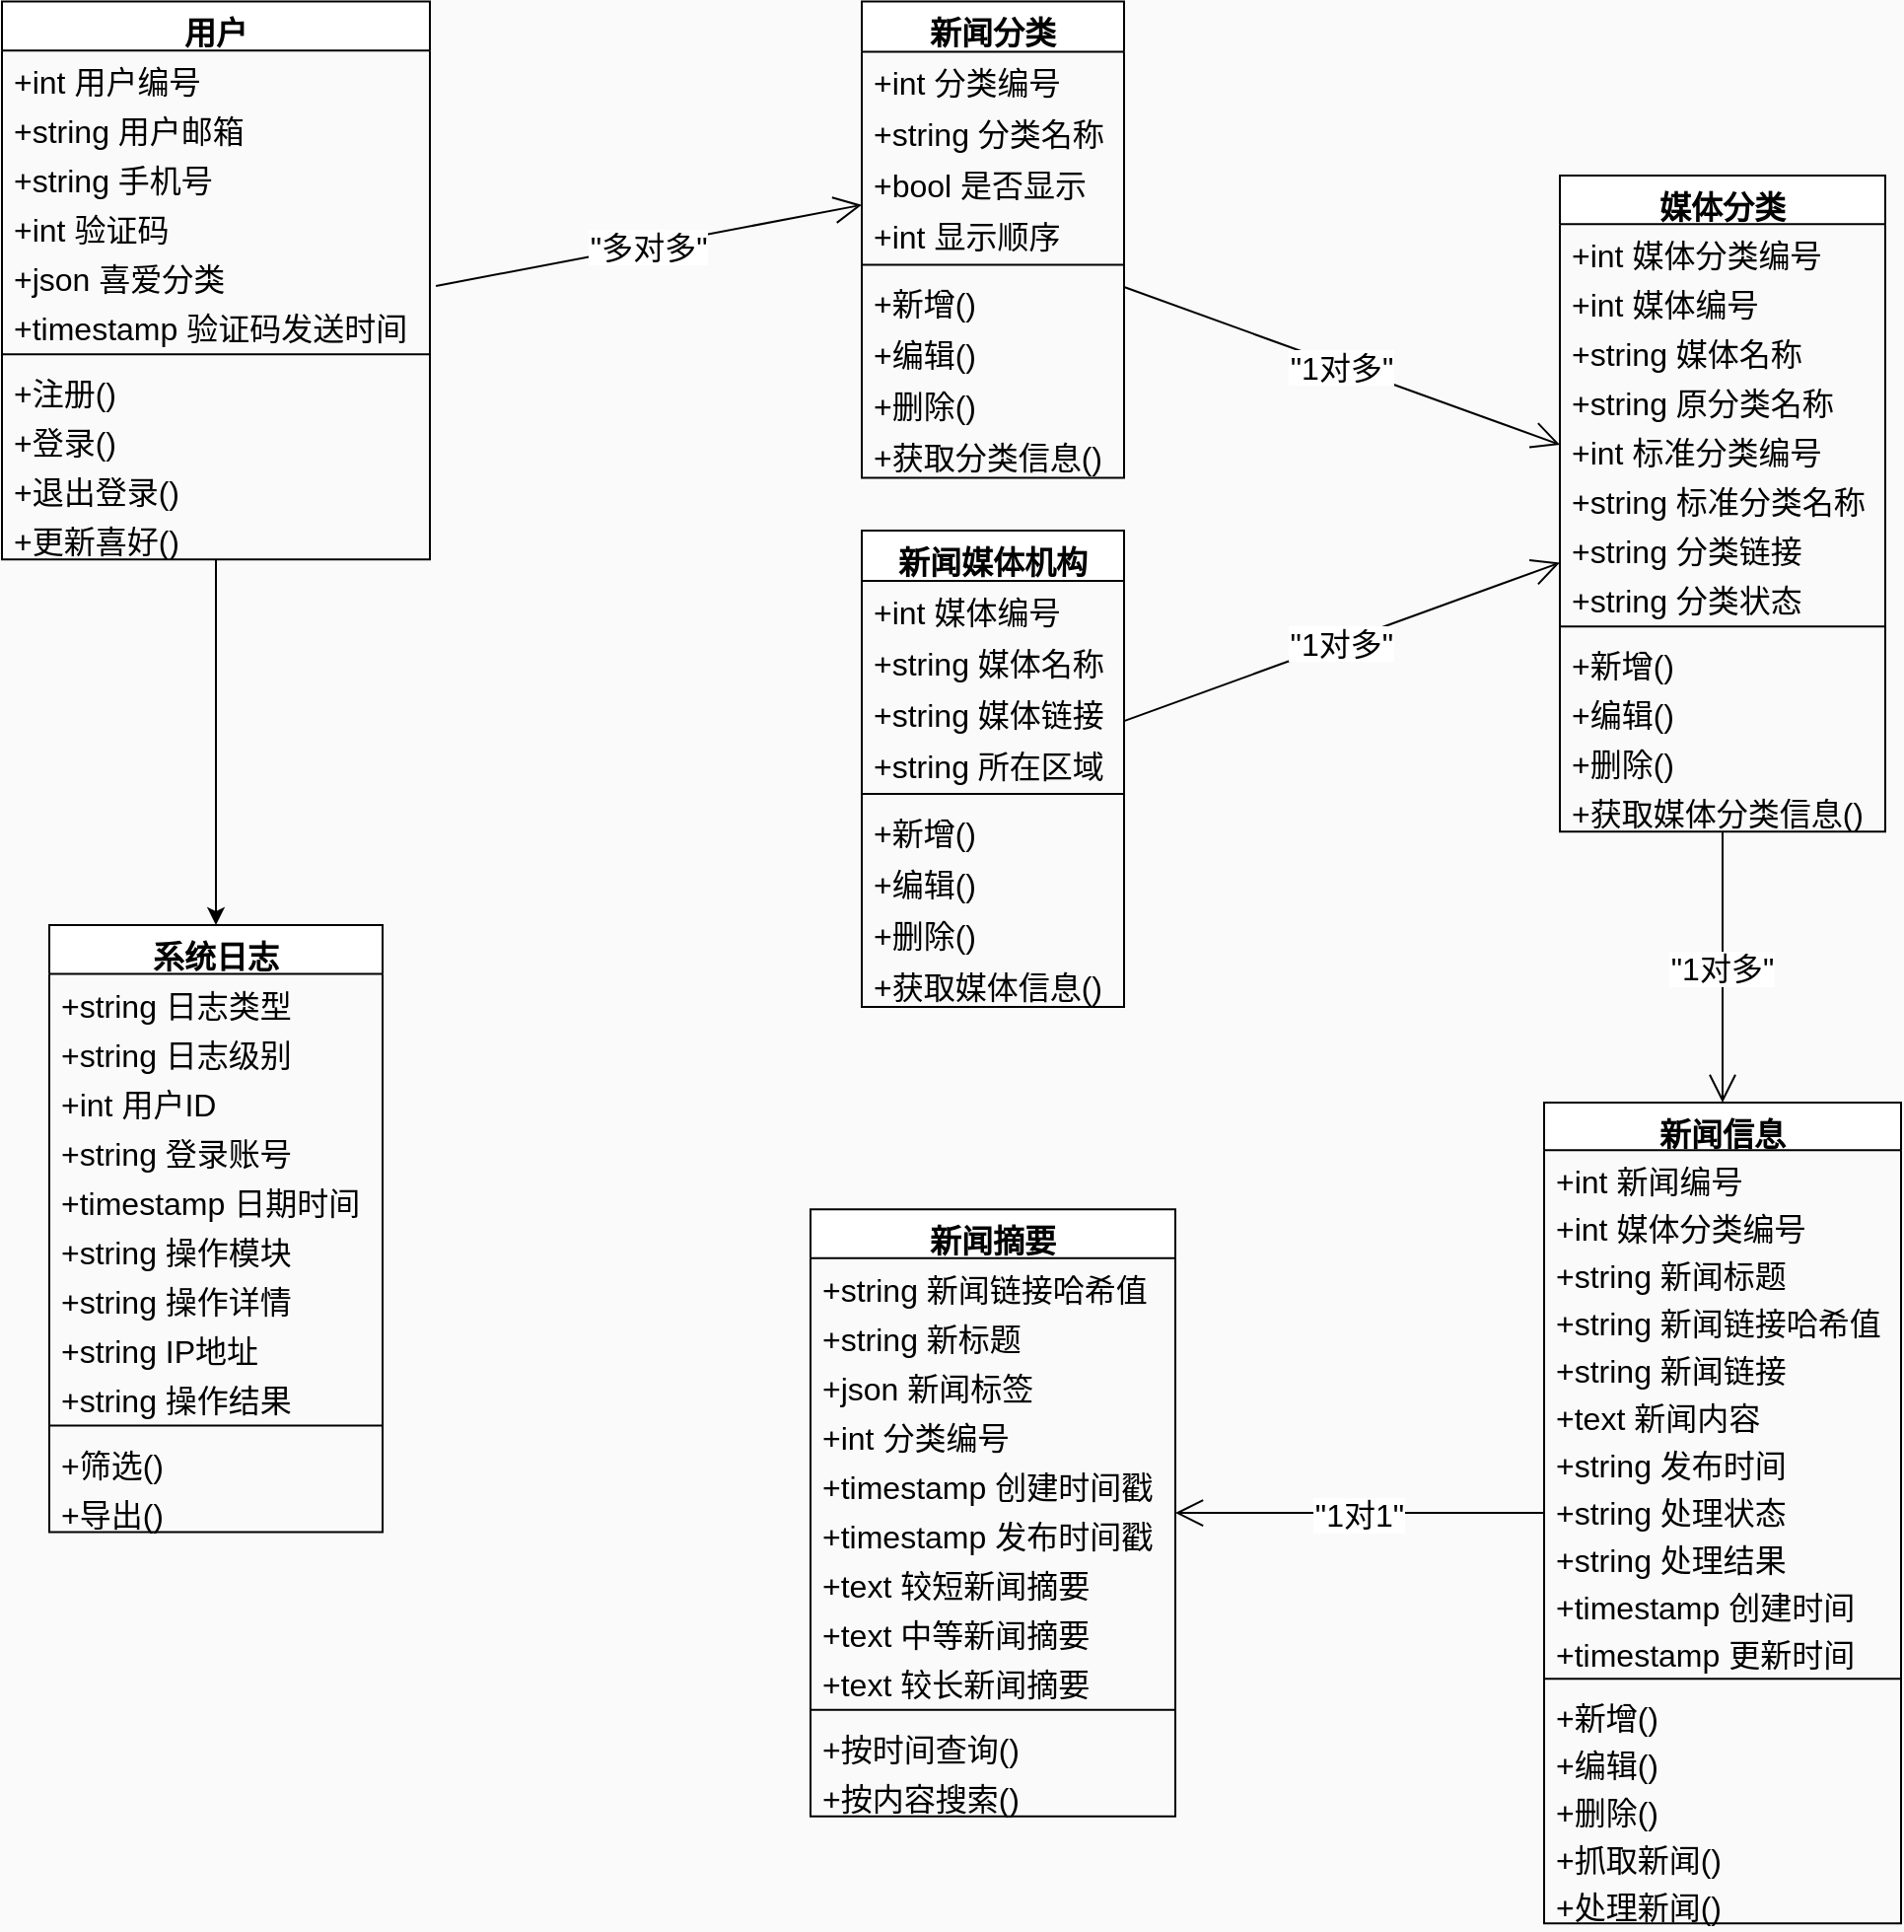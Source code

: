 <mxfile version="24.8.1">
  <diagram name="Page-1" id="9f46799a-70d6-7492-0946-bef42562c5a5">
    <mxGraphModel dx="1051" dy="784" grid="1" gridSize="10" guides="1" tooltips="1" connect="1" arrows="1" fold="1" page="1" pageScale="1" pageWidth="1100" pageHeight="850" background="#fafafa" math="0" shadow="0">
      <root>
        <mxCell id="0" />
        <mxCell id="1" parent="0" />
        <mxCell id="-KuvVb1X6CifRVsnlQdJ-97" value="新闻媒体机构" style="swimlane;fontStyle=1;align=center;verticalAlign=top;childLayout=stackLayout;horizontal=1;startSize=25.5;horizontalStack=0;resizeParent=1;resizeParentMax=0;resizeLast=0;collapsible=0;marginBottom=0;fontSize=16;" parent="1" vertex="1">
          <mxGeometry x="516" y="320" width="133" height="241.5" as="geometry" />
        </mxCell>
        <mxCell id="-KuvVb1X6CifRVsnlQdJ-98" value="+int 媒体编号" style="text;strokeColor=none;fillColor=none;align=left;verticalAlign=top;spacingLeft=4;spacingRight=4;overflow=hidden;rotatable=0;points=[[0,0.5],[1,0.5]];portConstraint=eastwest;fontSize=16;" parent="-KuvVb1X6CifRVsnlQdJ-97" vertex="1">
          <mxGeometry y="25.5" width="133" height="26" as="geometry" />
        </mxCell>
        <mxCell id="-KuvVb1X6CifRVsnlQdJ-99" value="+string 媒体名称" style="text;strokeColor=none;fillColor=none;align=left;verticalAlign=top;spacingLeft=4;spacingRight=4;overflow=hidden;rotatable=0;points=[[0,0.5],[1,0.5]];portConstraint=eastwest;fontSize=16;" parent="-KuvVb1X6CifRVsnlQdJ-97" vertex="1">
          <mxGeometry y="51.5" width="133" height="26" as="geometry" />
        </mxCell>
        <mxCell id="-KuvVb1X6CifRVsnlQdJ-100" value="+string 媒体链接" style="text;strokeColor=none;fillColor=none;align=left;verticalAlign=top;spacingLeft=4;spacingRight=4;overflow=hidden;rotatable=0;points=[[0,0.5],[1,0.5]];portConstraint=eastwest;fontSize=16;" parent="-KuvVb1X6CifRVsnlQdJ-97" vertex="1">
          <mxGeometry y="77.5" width="133" height="26" as="geometry" />
        </mxCell>
        <mxCell id="-KuvVb1X6CifRVsnlQdJ-101" value="+string 所在区域" style="text;strokeColor=none;fillColor=none;align=left;verticalAlign=top;spacingLeft=4;spacingRight=4;overflow=hidden;rotatable=0;points=[[0,0.5],[1,0.5]];portConstraint=eastwest;fontSize=16;" parent="-KuvVb1X6CifRVsnlQdJ-97" vertex="1">
          <mxGeometry y="103.5" width="133" height="26" as="geometry" />
        </mxCell>
        <mxCell id="-KuvVb1X6CifRVsnlQdJ-102" style="line;strokeWidth=1;fillColor=none;align=left;verticalAlign=middle;spacingTop=-1;spacingLeft=3;spacingRight=3;rotatable=0;labelPosition=right;points=[];portConstraint=eastwest;strokeColor=inherit;fontSize=16;" parent="-KuvVb1X6CifRVsnlQdJ-97" vertex="1">
          <mxGeometry y="129.5" width="133" height="8" as="geometry" />
        </mxCell>
        <mxCell id="-KuvVb1X6CifRVsnlQdJ-103" value="+新增()" style="text;strokeColor=none;fillColor=none;align=left;verticalAlign=top;spacingLeft=4;spacingRight=4;overflow=hidden;rotatable=0;points=[[0,0.5],[1,0.5]];portConstraint=eastwest;fontSize=16;" parent="-KuvVb1X6CifRVsnlQdJ-97" vertex="1">
          <mxGeometry y="137.5" width="133" height="26" as="geometry" />
        </mxCell>
        <mxCell id="-KuvVb1X6CifRVsnlQdJ-104" value="+编辑()" style="text;strokeColor=none;fillColor=none;align=left;verticalAlign=top;spacingLeft=4;spacingRight=4;overflow=hidden;rotatable=0;points=[[0,0.5],[1,0.5]];portConstraint=eastwest;fontSize=16;" parent="-KuvVb1X6CifRVsnlQdJ-97" vertex="1">
          <mxGeometry y="163.5" width="133" height="26" as="geometry" />
        </mxCell>
        <mxCell id="-KuvVb1X6CifRVsnlQdJ-105" value="+删除()" style="text;strokeColor=none;fillColor=none;align=left;verticalAlign=top;spacingLeft=4;spacingRight=4;overflow=hidden;rotatable=0;points=[[0,0.5],[1,0.5]];portConstraint=eastwest;fontSize=16;" parent="-KuvVb1X6CifRVsnlQdJ-97" vertex="1">
          <mxGeometry y="189.5" width="133" height="26" as="geometry" />
        </mxCell>
        <mxCell id="-KuvVb1X6CifRVsnlQdJ-106" value="+获取媒体信息()" style="text;strokeColor=none;fillColor=none;align=left;verticalAlign=top;spacingLeft=4;spacingRight=4;overflow=hidden;rotatable=0;points=[[0,0.5],[1,0.5]];portConstraint=eastwest;fontSize=16;" parent="-KuvVb1X6CifRVsnlQdJ-97" vertex="1">
          <mxGeometry y="215.5" width="133" height="26" as="geometry" />
        </mxCell>
        <mxCell id="-KuvVb1X6CifRVsnlQdJ-107" value="新闻分类" style="swimlane;fontStyle=1;align=center;verticalAlign=top;childLayout=stackLayout;horizontal=1;startSize=25.5;horizontalStack=0;resizeParent=1;resizeParentMax=0;resizeLast=0;collapsible=0;marginBottom=0;fontSize=16;" parent="1" vertex="1">
          <mxGeometry x="516" y="51.73" width="133" height="241.5" as="geometry" />
        </mxCell>
        <mxCell id="-KuvVb1X6CifRVsnlQdJ-108" value="+int 分类编号" style="text;strokeColor=none;fillColor=none;align=left;verticalAlign=top;spacingLeft=4;spacingRight=4;overflow=hidden;rotatable=0;points=[[0,0.5],[1,0.5]];portConstraint=eastwest;fontSize=16;" parent="-KuvVb1X6CifRVsnlQdJ-107" vertex="1">
          <mxGeometry y="25.5" width="133" height="26" as="geometry" />
        </mxCell>
        <mxCell id="-KuvVb1X6CifRVsnlQdJ-109" value="+string 分类名称" style="text;strokeColor=none;fillColor=none;align=left;verticalAlign=top;spacingLeft=4;spacingRight=4;overflow=hidden;rotatable=0;points=[[0,0.5],[1,0.5]];portConstraint=eastwest;fontSize=16;" parent="-KuvVb1X6CifRVsnlQdJ-107" vertex="1">
          <mxGeometry y="51.5" width="133" height="26" as="geometry" />
        </mxCell>
        <mxCell id="-KuvVb1X6CifRVsnlQdJ-110" value="+bool 是否显示" style="text;strokeColor=none;fillColor=none;align=left;verticalAlign=top;spacingLeft=4;spacingRight=4;overflow=hidden;rotatable=0;points=[[0,0.5],[1,0.5]];portConstraint=eastwest;fontSize=16;" parent="-KuvVb1X6CifRVsnlQdJ-107" vertex="1">
          <mxGeometry y="77.5" width="133" height="26" as="geometry" />
        </mxCell>
        <mxCell id="-KuvVb1X6CifRVsnlQdJ-111" value="+int 显示顺序" style="text;strokeColor=none;fillColor=none;align=left;verticalAlign=top;spacingLeft=4;spacingRight=4;overflow=hidden;rotatable=0;points=[[0,0.5],[1,0.5]];portConstraint=eastwest;fontSize=16;" parent="-KuvVb1X6CifRVsnlQdJ-107" vertex="1">
          <mxGeometry y="103.5" width="133" height="26" as="geometry" />
        </mxCell>
        <mxCell id="-KuvVb1X6CifRVsnlQdJ-112" style="line;strokeWidth=1;fillColor=none;align=left;verticalAlign=middle;spacingTop=-1;spacingLeft=3;spacingRight=3;rotatable=0;labelPosition=right;points=[];portConstraint=eastwest;strokeColor=inherit;fontSize=16;" parent="-KuvVb1X6CifRVsnlQdJ-107" vertex="1">
          <mxGeometry y="129.5" width="133" height="8" as="geometry" />
        </mxCell>
        <mxCell id="-KuvVb1X6CifRVsnlQdJ-113" value="+新增()" style="text;strokeColor=none;fillColor=none;align=left;verticalAlign=top;spacingLeft=4;spacingRight=4;overflow=hidden;rotatable=0;points=[[0,0.5],[1,0.5]];portConstraint=eastwest;fontSize=16;" parent="-KuvVb1X6CifRVsnlQdJ-107" vertex="1">
          <mxGeometry y="137.5" width="133" height="26" as="geometry" />
        </mxCell>
        <mxCell id="-KuvVb1X6CifRVsnlQdJ-114" value="+编辑()" style="text;strokeColor=none;fillColor=none;align=left;verticalAlign=top;spacingLeft=4;spacingRight=4;overflow=hidden;rotatable=0;points=[[0,0.5],[1,0.5]];portConstraint=eastwest;fontSize=16;" parent="-KuvVb1X6CifRVsnlQdJ-107" vertex="1">
          <mxGeometry y="163.5" width="133" height="26" as="geometry" />
        </mxCell>
        <mxCell id="-KuvVb1X6CifRVsnlQdJ-115" value="+删除()" style="text;strokeColor=none;fillColor=none;align=left;verticalAlign=top;spacingLeft=4;spacingRight=4;overflow=hidden;rotatable=0;points=[[0,0.5],[1,0.5]];portConstraint=eastwest;fontSize=16;" parent="-KuvVb1X6CifRVsnlQdJ-107" vertex="1">
          <mxGeometry y="189.5" width="133" height="26" as="geometry" />
        </mxCell>
        <mxCell id="-KuvVb1X6CifRVsnlQdJ-116" value="+获取分类信息()" style="text;strokeColor=none;fillColor=none;align=left;verticalAlign=top;spacingLeft=4;spacingRight=4;overflow=hidden;rotatable=0;points=[[0,0.5],[1,0.5]];portConstraint=eastwest;fontSize=16;" parent="-KuvVb1X6CifRVsnlQdJ-107" vertex="1">
          <mxGeometry y="215.5" width="133" height="26" as="geometry" />
        </mxCell>
        <mxCell id="-KuvVb1X6CifRVsnlQdJ-117" value="媒体分类" style="swimlane;fontStyle=1;align=center;verticalAlign=top;childLayout=stackLayout;horizontal=1;startSize=24.577;horizontalStack=0;resizeParent=1;resizeParentMax=0;resizeLast=0;collapsible=0;marginBottom=0;fontSize=16;" parent="1" vertex="1">
          <mxGeometry x="870" y="140" width="165" height="332.577" as="geometry" />
        </mxCell>
        <mxCell id="-KuvVb1X6CifRVsnlQdJ-118" value="+int 媒体分类编号" style="text;strokeColor=none;fillColor=none;align=left;verticalAlign=top;spacingLeft=4;spacingRight=4;overflow=hidden;rotatable=0;points=[[0,0.5],[1,0.5]];portConstraint=eastwest;fontSize=16;" parent="-KuvVb1X6CifRVsnlQdJ-117" vertex="1">
          <mxGeometry y="24.577" width="165" height="25" as="geometry" />
        </mxCell>
        <mxCell id="-KuvVb1X6CifRVsnlQdJ-119" value="+int 媒体编号" style="text;strokeColor=none;fillColor=none;align=left;verticalAlign=top;spacingLeft=4;spacingRight=4;overflow=hidden;rotatable=0;points=[[0,0.5],[1,0.5]];portConstraint=eastwest;fontSize=16;" parent="-KuvVb1X6CifRVsnlQdJ-117" vertex="1">
          <mxGeometry y="49.577" width="165" height="25" as="geometry" />
        </mxCell>
        <mxCell id="-KuvVb1X6CifRVsnlQdJ-120" value="+string 媒体名称" style="text;strokeColor=none;fillColor=none;align=left;verticalAlign=top;spacingLeft=4;spacingRight=4;overflow=hidden;rotatable=0;points=[[0,0.5],[1,0.5]];portConstraint=eastwest;fontSize=16;" parent="-KuvVb1X6CifRVsnlQdJ-117" vertex="1">
          <mxGeometry y="74.577" width="165" height="25" as="geometry" />
        </mxCell>
        <mxCell id="-KuvVb1X6CifRVsnlQdJ-121" value="+string 原分类名称" style="text;strokeColor=none;fillColor=none;align=left;verticalAlign=top;spacingLeft=4;spacingRight=4;overflow=hidden;rotatable=0;points=[[0,0.5],[1,0.5]];portConstraint=eastwest;fontSize=16;" parent="-KuvVb1X6CifRVsnlQdJ-117" vertex="1">
          <mxGeometry y="99.577" width="165" height="25" as="geometry" />
        </mxCell>
        <mxCell id="-KuvVb1X6CifRVsnlQdJ-122" value="+int 标准分类编号" style="text;strokeColor=none;fillColor=none;align=left;verticalAlign=top;spacingLeft=4;spacingRight=4;overflow=hidden;rotatable=0;points=[[0,0.5],[1,0.5]];portConstraint=eastwest;fontSize=16;" parent="-KuvVb1X6CifRVsnlQdJ-117" vertex="1">
          <mxGeometry y="124.577" width="165" height="25" as="geometry" />
        </mxCell>
        <mxCell id="-KuvVb1X6CifRVsnlQdJ-123" value="+string 标准分类名称" style="text;strokeColor=none;fillColor=none;align=left;verticalAlign=top;spacingLeft=4;spacingRight=4;overflow=hidden;rotatable=0;points=[[0,0.5],[1,0.5]];portConstraint=eastwest;fontSize=16;" parent="-KuvVb1X6CifRVsnlQdJ-117" vertex="1">
          <mxGeometry y="149.577" width="165" height="25" as="geometry" />
        </mxCell>
        <mxCell id="-KuvVb1X6CifRVsnlQdJ-124" value="+string 分类链接" style="text;strokeColor=none;fillColor=none;align=left;verticalAlign=top;spacingLeft=4;spacingRight=4;overflow=hidden;rotatable=0;points=[[0,0.5],[1,0.5]];portConstraint=eastwest;fontSize=16;" parent="-KuvVb1X6CifRVsnlQdJ-117" vertex="1">
          <mxGeometry y="174.577" width="165" height="25" as="geometry" />
        </mxCell>
        <mxCell id="-KuvVb1X6CifRVsnlQdJ-125" value="+string 分类状态" style="text;strokeColor=none;fillColor=none;align=left;verticalAlign=top;spacingLeft=4;spacingRight=4;overflow=hidden;rotatable=0;points=[[0,0.5],[1,0.5]];portConstraint=eastwest;fontSize=16;" parent="-KuvVb1X6CifRVsnlQdJ-117" vertex="1">
          <mxGeometry y="199.577" width="165" height="25" as="geometry" />
        </mxCell>
        <mxCell id="-KuvVb1X6CifRVsnlQdJ-126" style="line;strokeWidth=1;fillColor=none;align=left;verticalAlign=middle;spacingTop=-1;spacingLeft=3;spacingRight=3;rotatable=0;labelPosition=right;points=[];portConstraint=eastwest;strokeColor=inherit;fontSize=16;" parent="-KuvVb1X6CifRVsnlQdJ-117" vertex="1">
          <mxGeometry y="224.577" width="165" height="8" as="geometry" />
        </mxCell>
        <mxCell id="-KuvVb1X6CifRVsnlQdJ-127" value="+新增()" style="text;strokeColor=none;fillColor=none;align=left;verticalAlign=top;spacingLeft=4;spacingRight=4;overflow=hidden;rotatable=0;points=[[0,0.5],[1,0.5]];portConstraint=eastwest;fontSize=16;" parent="-KuvVb1X6CifRVsnlQdJ-117" vertex="1">
          <mxGeometry y="232.577" width="165" height="25" as="geometry" />
        </mxCell>
        <mxCell id="-KuvVb1X6CifRVsnlQdJ-128" value="+编辑()" style="text;strokeColor=none;fillColor=none;align=left;verticalAlign=top;spacingLeft=4;spacingRight=4;overflow=hidden;rotatable=0;points=[[0,0.5],[1,0.5]];portConstraint=eastwest;fontSize=16;" parent="-KuvVb1X6CifRVsnlQdJ-117" vertex="1">
          <mxGeometry y="257.577" width="165" height="25" as="geometry" />
        </mxCell>
        <mxCell id="-KuvVb1X6CifRVsnlQdJ-129" value="+删除()" style="text;strokeColor=none;fillColor=none;align=left;verticalAlign=top;spacingLeft=4;spacingRight=4;overflow=hidden;rotatable=0;points=[[0,0.5],[1,0.5]];portConstraint=eastwest;fontSize=16;" parent="-KuvVb1X6CifRVsnlQdJ-117" vertex="1">
          <mxGeometry y="282.577" width="165" height="25" as="geometry" />
        </mxCell>
        <mxCell id="-KuvVb1X6CifRVsnlQdJ-130" value="+获取媒体分类信息()" style="text;strokeColor=none;fillColor=none;align=left;verticalAlign=top;spacingLeft=4;spacingRight=4;overflow=hidden;rotatable=0;points=[[0,0.5],[1,0.5]];portConstraint=eastwest;fontSize=16;" parent="-KuvVb1X6CifRVsnlQdJ-117" vertex="1">
          <mxGeometry y="307.577" width="165" height="25" as="geometry" />
        </mxCell>
        <mxCell id="-KuvVb1X6CifRVsnlQdJ-131" value="新闻信息" style="swimlane;fontStyle=1;align=center;verticalAlign=top;childLayout=stackLayout;horizontal=1;startSize=24.088;horizontalStack=0;resizeParent=1;resizeParentMax=0;resizeLast=0;collapsible=0;marginBottom=0;fontSize=16;" parent="1" vertex="1">
          <mxGeometry x="862" y="610" width="181" height="416.088" as="geometry" />
        </mxCell>
        <mxCell id="-KuvVb1X6CifRVsnlQdJ-132" value="+int 新闻编号" style="text;strokeColor=none;fillColor=none;align=left;verticalAlign=top;spacingLeft=4;spacingRight=4;overflow=hidden;rotatable=0;points=[[0,0.5],[1,0.5]];portConstraint=eastwest;fontSize=16;" parent="-KuvVb1X6CifRVsnlQdJ-131" vertex="1">
          <mxGeometry y="24.088" width="181" height="24" as="geometry" />
        </mxCell>
        <mxCell id="-KuvVb1X6CifRVsnlQdJ-133" value="+int 媒体分类编号" style="text;strokeColor=none;fillColor=none;align=left;verticalAlign=top;spacingLeft=4;spacingRight=4;overflow=hidden;rotatable=0;points=[[0,0.5],[1,0.5]];portConstraint=eastwest;fontSize=16;" parent="-KuvVb1X6CifRVsnlQdJ-131" vertex="1">
          <mxGeometry y="48.088" width="181" height="24" as="geometry" />
        </mxCell>
        <mxCell id="-KuvVb1X6CifRVsnlQdJ-134" value="+string 新闻标题" style="text;strokeColor=none;fillColor=none;align=left;verticalAlign=top;spacingLeft=4;spacingRight=4;overflow=hidden;rotatable=0;points=[[0,0.5],[1,0.5]];portConstraint=eastwest;fontSize=16;" parent="-KuvVb1X6CifRVsnlQdJ-131" vertex="1">
          <mxGeometry y="72.088" width="181" height="24" as="geometry" />
        </mxCell>
        <mxCell id="-KuvVb1X6CifRVsnlQdJ-135" value="+string 新闻链接哈希值" style="text;strokeColor=none;fillColor=none;align=left;verticalAlign=top;spacingLeft=4;spacingRight=4;overflow=hidden;rotatable=0;points=[[0,0.5],[1,0.5]];portConstraint=eastwest;fontSize=16;" parent="-KuvVb1X6CifRVsnlQdJ-131" vertex="1">
          <mxGeometry y="96.088" width="181" height="24" as="geometry" />
        </mxCell>
        <mxCell id="-KuvVb1X6CifRVsnlQdJ-136" value="+string 新闻链接" style="text;strokeColor=none;fillColor=none;align=left;verticalAlign=top;spacingLeft=4;spacingRight=4;overflow=hidden;rotatable=0;points=[[0,0.5],[1,0.5]];portConstraint=eastwest;fontSize=16;" parent="-KuvVb1X6CifRVsnlQdJ-131" vertex="1">
          <mxGeometry y="120.088" width="181" height="24" as="geometry" />
        </mxCell>
        <mxCell id="-KuvVb1X6CifRVsnlQdJ-137" value="+text 新闻内容" style="text;strokeColor=none;fillColor=none;align=left;verticalAlign=top;spacingLeft=4;spacingRight=4;overflow=hidden;rotatable=0;points=[[0,0.5],[1,0.5]];portConstraint=eastwest;fontSize=16;" parent="-KuvVb1X6CifRVsnlQdJ-131" vertex="1">
          <mxGeometry y="144.088" width="181" height="24" as="geometry" />
        </mxCell>
        <mxCell id="-KuvVb1X6CifRVsnlQdJ-138" value="+string 发布时间" style="text;strokeColor=none;fillColor=none;align=left;verticalAlign=top;spacingLeft=4;spacingRight=4;overflow=hidden;rotatable=0;points=[[0,0.5],[1,0.5]];portConstraint=eastwest;fontSize=16;" parent="-KuvVb1X6CifRVsnlQdJ-131" vertex="1">
          <mxGeometry y="168.088" width="181" height="24" as="geometry" />
        </mxCell>
        <mxCell id="-KuvVb1X6CifRVsnlQdJ-139" value="+string 处理状态" style="text;strokeColor=none;fillColor=none;align=left;verticalAlign=top;spacingLeft=4;spacingRight=4;overflow=hidden;rotatable=0;points=[[0,0.5],[1,0.5]];portConstraint=eastwest;fontSize=16;" parent="-KuvVb1X6CifRVsnlQdJ-131" vertex="1">
          <mxGeometry y="192.088" width="181" height="24" as="geometry" />
        </mxCell>
        <mxCell id="-KuvVb1X6CifRVsnlQdJ-140" value="+string 处理结果" style="text;strokeColor=none;fillColor=none;align=left;verticalAlign=top;spacingLeft=4;spacingRight=4;overflow=hidden;rotatable=0;points=[[0,0.5],[1,0.5]];portConstraint=eastwest;fontSize=16;" parent="-KuvVb1X6CifRVsnlQdJ-131" vertex="1">
          <mxGeometry y="216.088" width="181" height="24" as="geometry" />
        </mxCell>
        <mxCell id="-KuvVb1X6CifRVsnlQdJ-141" value="+timestamp 创建时间" style="text;strokeColor=none;fillColor=none;align=left;verticalAlign=top;spacingLeft=4;spacingRight=4;overflow=hidden;rotatable=0;points=[[0,0.5],[1,0.5]];portConstraint=eastwest;fontSize=16;" parent="-KuvVb1X6CifRVsnlQdJ-131" vertex="1">
          <mxGeometry y="240.088" width="181" height="24" as="geometry" />
        </mxCell>
        <mxCell id="-KuvVb1X6CifRVsnlQdJ-142" value="+timestamp 更新时间" style="text;strokeColor=none;fillColor=none;align=left;verticalAlign=top;spacingLeft=4;spacingRight=4;overflow=hidden;rotatable=0;points=[[0,0.5],[1,0.5]];portConstraint=eastwest;fontSize=16;" parent="-KuvVb1X6CifRVsnlQdJ-131" vertex="1">
          <mxGeometry y="264.088" width="181" height="24" as="geometry" />
        </mxCell>
        <mxCell id="-KuvVb1X6CifRVsnlQdJ-143" style="line;strokeWidth=1;fillColor=none;align=left;verticalAlign=middle;spacingTop=-1;spacingLeft=3;spacingRight=3;rotatable=0;labelPosition=right;points=[];portConstraint=eastwest;strokeColor=inherit;fontSize=16;" parent="-KuvVb1X6CifRVsnlQdJ-131" vertex="1">
          <mxGeometry y="288.088" width="181" height="8" as="geometry" />
        </mxCell>
        <mxCell id="-KuvVb1X6CifRVsnlQdJ-144" value="+新增()" style="text;strokeColor=none;fillColor=none;align=left;verticalAlign=top;spacingLeft=4;spacingRight=4;overflow=hidden;rotatable=0;points=[[0,0.5],[1,0.5]];portConstraint=eastwest;fontSize=16;" parent="-KuvVb1X6CifRVsnlQdJ-131" vertex="1">
          <mxGeometry y="296.088" width="181" height="24" as="geometry" />
        </mxCell>
        <mxCell id="-KuvVb1X6CifRVsnlQdJ-145" value="+编辑()" style="text;strokeColor=none;fillColor=none;align=left;verticalAlign=top;spacingLeft=4;spacingRight=4;overflow=hidden;rotatable=0;points=[[0,0.5],[1,0.5]];portConstraint=eastwest;fontSize=16;" parent="-KuvVb1X6CifRVsnlQdJ-131" vertex="1">
          <mxGeometry y="320.088" width="181" height="24" as="geometry" />
        </mxCell>
        <mxCell id="-KuvVb1X6CifRVsnlQdJ-146" value="+删除()" style="text;strokeColor=none;fillColor=none;align=left;verticalAlign=top;spacingLeft=4;spacingRight=4;overflow=hidden;rotatable=0;points=[[0,0.5],[1,0.5]];portConstraint=eastwest;fontSize=16;" parent="-KuvVb1X6CifRVsnlQdJ-131" vertex="1">
          <mxGeometry y="344.088" width="181" height="24" as="geometry" />
        </mxCell>
        <mxCell id="-KuvVb1X6CifRVsnlQdJ-147" value="+抓取新闻()" style="text;strokeColor=none;fillColor=none;align=left;verticalAlign=top;spacingLeft=4;spacingRight=4;overflow=hidden;rotatable=0;points=[[0,0.5],[1,0.5]];portConstraint=eastwest;fontSize=16;" parent="-KuvVb1X6CifRVsnlQdJ-131" vertex="1">
          <mxGeometry y="368.088" width="181" height="24" as="geometry" />
        </mxCell>
        <mxCell id="-KuvVb1X6CifRVsnlQdJ-148" value="+处理新闻()" style="text;strokeColor=none;fillColor=none;align=left;verticalAlign=top;spacingLeft=4;spacingRight=4;overflow=hidden;rotatable=0;points=[[0,0.5],[1,0.5]];portConstraint=eastwest;fontSize=16;" parent="-KuvVb1X6CifRVsnlQdJ-131" vertex="1">
          <mxGeometry y="392.088" width="181" height="24" as="geometry" />
        </mxCell>
        <mxCell id="-KuvVb1X6CifRVsnlQdJ-193" style="edgeStyle=orthogonalEdgeStyle;rounded=0;orthogonalLoop=1;jettySize=auto;html=1;fontSize=16;" parent="1" source="-KuvVb1X6CifRVsnlQdJ-149" target="-KuvVb1X6CifRVsnlQdJ-174" edge="1">
          <mxGeometry relative="1" as="geometry" />
        </mxCell>
        <mxCell id="-KuvVb1X6CifRVsnlQdJ-149" value="用户" style="swimlane;fontStyle=1;align=center;verticalAlign=top;childLayout=stackLayout;horizontal=1;startSize=24.955;horizontalStack=0;resizeParent=1;resizeParentMax=0;resizeLast=0;collapsible=0;marginBottom=0;fontSize=16;" parent="1" vertex="1">
          <mxGeometry x="80" y="51.73" width="217" height="282.955" as="geometry" />
        </mxCell>
        <mxCell id="-KuvVb1X6CifRVsnlQdJ-150" value="+int 用户编号" style="text;strokeColor=none;fillColor=none;align=left;verticalAlign=top;spacingLeft=4;spacingRight=4;overflow=hidden;rotatable=0;points=[[0,0.5],[1,0.5]];portConstraint=eastwest;fontSize=16;" parent="-KuvVb1X6CifRVsnlQdJ-149" vertex="1">
          <mxGeometry y="24.955" width="217" height="25" as="geometry" />
        </mxCell>
        <mxCell id="-KuvVb1X6CifRVsnlQdJ-151" value="+string 用户邮箱" style="text;strokeColor=none;fillColor=none;align=left;verticalAlign=top;spacingLeft=4;spacingRight=4;overflow=hidden;rotatable=0;points=[[0,0.5],[1,0.5]];portConstraint=eastwest;fontSize=16;" parent="-KuvVb1X6CifRVsnlQdJ-149" vertex="1">
          <mxGeometry y="49.955" width="217" height="25" as="geometry" />
        </mxCell>
        <mxCell id="-KuvVb1X6CifRVsnlQdJ-152" value="+string 手机号" style="text;strokeColor=none;fillColor=none;align=left;verticalAlign=top;spacingLeft=4;spacingRight=4;overflow=hidden;rotatable=0;points=[[0,0.5],[1,0.5]];portConstraint=eastwest;fontSize=16;" parent="-KuvVb1X6CifRVsnlQdJ-149" vertex="1">
          <mxGeometry y="74.955" width="217" height="25" as="geometry" />
        </mxCell>
        <mxCell id="-KuvVb1X6CifRVsnlQdJ-153" value="+int 验证码" style="text;strokeColor=none;fillColor=none;align=left;verticalAlign=top;spacingLeft=4;spacingRight=4;overflow=hidden;rotatable=0;points=[[0,0.5],[1,0.5]];portConstraint=eastwest;fontSize=16;" parent="-KuvVb1X6CifRVsnlQdJ-149" vertex="1">
          <mxGeometry y="99.955" width="217" height="25" as="geometry" />
        </mxCell>
        <mxCell id="-KuvVb1X6CifRVsnlQdJ-154" value="+json 喜爱分类" style="text;strokeColor=none;fillColor=none;align=left;verticalAlign=top;spacingLeft=4;spacingRight=4;overflow=hidden;rotatable=0;points=[[0,0.5],[1,0.5]];portConstraint=eastwest;fontSize=16;" parent="-KuvVb1X6CifRVsnlQdJ-149" vertex="1">
          <mxGeometry y="124.955" width="217" height="25" as="geometry" />
        </mxCell>
        <mxCell id="-KuvVb1X6CifRVsnlQdJ-155" value="+timestamp 验证码发送时间" style="text;strokeColor=none;fillColor=none;align=left;verticalAlign=top;spacingLeft=4;spacingRight=4;overflow=hidden;rotatable=0;points=[[0,0.5],[1,0.5]];portConstraint=eastwest;fontSize=16;" parent="-KuvVb1X6CifRVsnlQdJ-149" vertex="1">
          <mxGeometry y="149.955" width="217" height="25" as="geometry" />
        </mxCell>
        <mxCell id="-KuvVb1X6CifRVsnlQdJ-156" style="line;strokeWidth=1;fillColor=none;align=left;verticalAlign=middle;spacingTop=-1;spacingLeft=3;spacingRight=3;rotatable=0;labelPosition=right;points=[];portConstraint=eastwest;strokeColor=inherit;fontSize=16;" parent="-KuvVb1X6CifRVsnlQdJ-149" vertex="1">
          <mxGeometry y="174.955" width="217" height="8" as="geometry" />
        </mxCell>
        <mxCell id="-KuvVb1X6CifRVsnlQdJ-157" value="+注册()" style="text;strokeColor=none;fillColor=none;align=left;verticalAlign=top;spacingLeft=4;spacingRight=4;overflow=hidden;rotatable=0;points=[[0,0.5],[1,0.5]];portConstraint=eastwest;fontSize=16;" parent="-KuvVb1X6CifRVsnlQdJ-149" vertex="1">
          <mxGeometry y="182.955" width="217" height="25" as="geometry" />
        </mxCell>
        <mxCell id="-KuvVb1X6CifRVsnlQdJ-158" value="+登录()" style="text;strokeColor=none;fillColor=none;align=left;verticalAlign=top;spacingLeft=4;spacingRight=4;overflow=hidden;rotatable=0;points=[[0,0.5],[1,0.5]];portConstraint=eastwest;fontSize=16;" parent="-KuvVb1X6CifRVsnlQdJ-149" vertex="1">
          <mxGeometry y="207.955" width="217" height="25" as="geometry" />
        </mxCell>
        <mxCell id="-KuvVb1X6CifRVsnlQdJ-159" value="+退出登录()" style="text;strokeColor=none;fillColor=none;align=left;verticalAlign=top;spacingLeft=4;spacingRight=4;overflow=hidden;rotatable=0;points=[[0,0.5],[1,0.5]];portConstraint=eastwest;fontSize=16;" parent="-KuvVb1X6CifRVsnlQdJ-149" vertex="1">
          <mxGeometry y="232.955" width="217" height="25" as="geometry" />
        </mxCell>
        <mxCell id="-KuvVb1X6CifRVsnlQdJ-160" value="+更新喜好()" style="text;strokeColor=none;fillColor=none;align=left;verticalAlign=top;spacingLeft=4;spacingRight=4;overflow=hidden;rotatable=0;points=[[0,0.5],[1,0.5]];portConstraint=eastwest;fontSize=16;" parent="-KuvVb1X6CifRVsnlQdJ-149" vertex="1">
          <mxGeometry y="257.955" width="217" height="25" as="geometry" />
        </mxCell>
        <mxCell id="-KuvVb1X6CifRVsnlQdJ-161" value="新闻摘要" style="swimlane;fontStyle=1;align=center;verticalAlign=top;childLayout=stackLayout;horizontal=1;startSize=24.75;horizontalStack=0;resizeParent=1;resizeParentMax=0;resizeLast=0;collapsible=0;marginBottom=0;fontSize=16;" parent="1" vertex="1">
          <mxGeometry x="490" y="664.17" width="185" height="307.75" as="geometry" />
        </mxCell>
        <mxCell id="-KuvVb1X6CifRVsnlQdJ-162" value="+string 新闻链接哈希值" style="text;strokeColor=none;fillColor=none;align=left;verticalAlign=top;spacingLeft=4;spacingRight=4;overflow=hidden;rotatable=0;points=[[0,0.5],[1,0.5]];portConstraint=eastwest;fontSize=16;" parent="-KuvVb1X6CifRVsnlQdJ-161" vertex="1">
          <mxGeometry y="24.75" width="185" height="25" as="geometry" />
        </mxCell>
        <mxCell id="-KuvVb1X6CifRVsnlQdJ-163" value="+string 新标题" style="text;strokeColor=none;fillColor=none;align=left;verticalAlign=top;spacingLeft=4;spacingRight=4;overflow=hidden;rotatable=0;points=[[0,0.5],[1,0.5]];portConstraint=eastwest;fontSize=16;" parent="-KuvVb1X6CifRVsnlQdJ-161" vertex="1">
          <mxGeometry y="49.75" width="185" height="25" as="geometry" />
        </mxCell>
        <mxCell id="-KuvVb1X6CifRVsnlQdJ-164" value="+json 新闻标签" style="text;strokeColor=none;fillColor=none;align=left;verticalAlign=top;spacingLeft=4;spacingRight=4;overflow=hidden;rotatable=0;points=[[0,0.5],[1,0.5]];portConstraint=eastwest;fontSize=16;" parent="-KuvVb1X6CifRVsnlQdJ-161" vertex="1">
          <mxGeometry y="74.75" width="185" height="25" as="geometry" />
        </mxCell>
        <mxCell id="-KuvVb1X6CifRVsnlQdJ-165" value="+int 分类编号" style="text;strokeColor=none;fillColor=none;align=left;verticalAlign=top;spacingLeft=4;spacingRight=4;overflow=hidden;rotatable=0;points=[[0,0.5],[1,0.5]];portConstraint=eastwest;fontSize=16;" parent="-KuvVb1X6CifRVsnlQdJ-161" vertex="1">
          <mxGeometry y="99.75" width="185" height="25" as="geometry" />
        </mxCell>
        <mxCell id="-KuvVb1X6CifRVsnlQdJ-166" value="+timestamp 创建时间戳" style="text;strokeColor=none;fillColor=none;align=left;verticalAlign=top;spacingLeft=4;spacingRight=4;overflow=hidden;rotatable=0;points=[[0,0.5],[1,0.5]];portConstraint=eastwest;fontSize=16;" parent="-KuvVb1X6CifRVsnlQdJ-161" vertex="1">
          <mxGeometry y="124.75" width="185" height="25" as="geometry" />
        </mxCell>
        <mxCell id="-KuvVb1X6CifRVsnlQdJ-167" value="+timestamp 发布时间戳" style="text;strokeColor=none;fillColor=none;align=left;verticalAlign=top;spacingLeft=4;spacingRight=4;overflow=hidden;rotatable=0;points=[[0,0.5],[1,0.5]];portConstraint=eastwest;fontSize=16;" parent="-KuvVb1X6CifRVsnlQdJ-161" vertex="1">
          <mxGeometry y="149.75" width="185" height="25" as="geometry" />
        </mxCell>
        <mxCell id="-KuvVb1X6CifRVsnlQdJ-168" value="+text 较短新闻摘要" style="text;strokeColor=none;fillColor=none;align=left;verticalAlign=top;spacingLeft=4;spacingRight=4;overflow=hidden;rotatable=0;points=[[0,0.5],[1,0.5]];portConstraint=eastwest;fontSize=16;" parent="-KuvVb1X6CifRVsnlQdJ-161" vertex="1">
          <mxGeometry y="174.75" width="185" height="25" as="geometry" />
        </mxCell>
        <mxCell id="-KuvVb1X6CifRVsnlQdJ-169" value="+text 中等新闻摘要" style="text;strokeColor=none;fillColor=none;align=left;verticalAlign=top;spacingLeft=4;spacingRight=4;overflow=hidden;rotatable=0;points=[[0,0.5],[1,0.5]];portConstraint=eastwest;fontSize=16;" parent="-KuvVb1X6CifRVsnlQdJ-161" vertex="1">
          <mxGeometry y="199.75" width="185" height="25" as="geometry" />
        </mxCell>
        <mxCell id="-KuvVb1X6CifRVsnlQdJ-170" value="+text 较长新闻摘要" style="text;strokeColor=none;fillColor=none;align=left;verticalAlign=top;spacingLeft=4;spacingRight=4;overflow=hidden;rotatable=0;points=[[0,0.5],[1,0.5]];portConstraint=eastwest;fontSize=16;" parent="-KuvVb1X6CifRVsnlQdJ-161" vertex="1">
          <mxGeometry y="224.75" width="185" height="25" as="geometry" />
        </mxCell>
        <mxCell id="-KuvVb1X6CifRVsnlQdJ-171" style="line;strokeWidth=1;fillColor=none;align=left;verticalAlign=middle;spacingTop=-1;spacingLeft=3;spacingRight=3;rotatable=0;labelPosition=right;points=[];portConstraint=eastwest;strokeColor=inherit;fontSize=16;" parent="-KuvVb1X6CifRVsnlQdJ-161" vertex="1">
          <mxGeometry y="249.75" width="185" height="8" as="geometry" />
        </mxCell>
        <mxCell id="-KuvVb1X6CifRVsnlQdJ-172" value="+按时间查询()" style="text;strokeColor=none;fillColor=none;align=left;verticalAlign=top;spacingLeft=4;spacingRight=4;overflow=hidden;rotatable=0;points=[[0,0.5],[1,0.5]];portConstraint=eastwest;fontSize=16;" parent="-KuvVb1X6CifRVsnlQdJ-161" vertex="1">
          <mxGeometry y="257.75" width="185" height="25" as="geometry" />
        </mxCell>
        <mxCell id="-KuvVb1X6CifRVsnlQdJ-173" value="+按内容搜索()" style="text;strokeColor=none;fillColor=none;align=left;verticalAlign=top;spacingLeft=4;spacingRight=4;overflow=hidden;rotatable=0;points=[[0,0.5],[1,0.5]];portConstraint=eastwest;fontSize=16;" parent="-KuvVb1X6CifRVsnlQdJ-161" vertex="1">
          <mxGeometry y="282.75" width="185" height="25" as="geometry" />
        </mxCell>
        <mxCell id="-KuvVb1X6CifRVsnlQdJ-174" value="系统日志" style="swimlane;fontStyle=1;align=center;verticalAlign=top;childLayout=stackLayout;horizontal=1;startSize=24.75;horizontalStack=0;resizeParent=1;resizeParentMax=0;resizeLast=0;collapsible=0;marginBottom=0;fontSize=16;" parent="1" vertex="1">
          <mxGeometry x="104" y="520" width="169" height="307.75" as="geometry" />
        </mxCell>
        <mxCell id="-KuvVb1X6CifRVsnlQdJ-175" value="+string 日志类型" style="text;strokeColor=none;fillColor=none;align=left;verticalAlign=top;spacingLeft=4;spacingRight=4;overflow=hidden;rotatable=0;points=[[0,0.5],[1,0.5]];portConstraint=eastwest;fontSize=16;" parent="-KuvVb1X6CifRVsnlQdJ-174" vertex="1">
          <mxGeometry y="24.75" width="169" height="25" as="geometry" />
        </mxCell>
        <mxCell id="-KuvVb1X6CifRVsnlQdJ-176" value="+string 日志级别" style="text;strokeColor=none;fillColor=none;align=left;verticalAlign=top;spacingLeft=4;spacingRight=4;overflow=hidden;rotatable=0;points=[[0,0.5],[1,0.5]];portConstraint=eastwest;fontSize=16;" parent="-KuvVb1X6CifRVsnlQdJ-174" vertex="1">
          <mxGeometry y="49.75" width="169" height="25" as="geometry" />
        </mxCell>
        <mxCell id="-KuvVb1X6CifRVsnlQdJ-177" value="+int 用户ID" style="text;strokeColor=none;fillColor=none;align=left;verticalAlign=top;spacingLeft=4;spacingRight=4;overflow=hidden;rotatable=0;points=[[0,0.5],[1,0.5]];portConstraint=eastwest;fontSize=16;" parent="-KuvVb1X6CifRVsnlQdJ-174" vertex="1">
          <mxGeometry y="74.75" width="169" height="25" as="geometry" />
        </mxCell>
        <mxCell id="-KuvVb1X6CifRVsnlQdJ-178" value="+string 登录账号" style="text;strokeColor=none;fillColor=none;align=left;verticalAlign=top;spacingLeft=4;spacingRight=4;overflow=hidden;rotatable=0;points=[[0,0.5],[1,0.5]];portConstraint=eastwest;fontSize=16;" parent="-KuvVb1X6CifRVsnlQdJ-174" vertex="1">
          <mxGeometry y="99.75" width="169" height="25" as="geometry" />
        </mxCell>
        <mxCell id="-KuvVb1X6CifRVsnlQdJ-179" value="+timestamp 日期时间" style="text;strokeColor=none;fillColor=none;align=left;verticalAlign=top;spacingLeft=4;spacingRight=4;overflow=hidden;rotatable=0;points=[[0,0.5],[1,0.5]];portConstraint=eastwest;fontSize=16;" parent="-KuvVb1X6CifRVsnlQdJ-174" vertex="1">
          <mxGeometry y="124.75" width="169" height="25" as="geometry" />
        </mxCell>
        <mxCell id="-KuvVb1X6CifRVsnlQdJ-180" value="+string 操作模块" style="text;strokeColor=none;fillColor=none;align=left;verticalAlign=top;spacingLeft=4;spacingRight=4;overflow=hidden;rotatable=0;points=[[0,0.5],[1,0.5]];portConstraint=eastwest;fontSize=16;" parent="-KuvVb1X6CifRVsnlQdJ-174" vertex="1">
          <mxGeometry y="149.75" width="169" height="25" as="geometry" />
        </mxCell>
        <mxCell id="-KuvVb1X6CifRVsnlQdJ-181" value="+string 操作详情" style="text;strokeColor=none;fillColor=none;align=left;verticalAlign=top;spacingLeft=4;spacingRight=4;overflow=hidden;rotatable=0;points=[[0,0.5],[1,0.5]];portConstraint=eastwest;fontSize=16;" parent="-KuvVb1X6CifRVsnlQdJ-174" vertex="1">
          <mxGeometry y="174.75" width="169" height="25" as="geometry" />
        </mxCell>
        <mxCell id="-KuvVb1X6CifRVsnlQdJ-182" value="+string IP地址" style="text;strokeColor=none;fillColor=none;align=left;verticalAlign=top;spacingLeft=4;spacingRight=4;overflow=hidden;rotatable=0;points=[[0,0.5],[1,0.5]];portConstraint=eastwest;fontSize=16;" parent="-KuvVb1X6CifRVsnlQdJ-174" vertex="1">
          <mxGeometry y="199.75" width="169" height="25" as="geometry" />
        </mxCell>
        <mxCell id="-KuvVb1X6CifRVsnlQdJ-183" value="+string 操作结果" style="text;strokeColor=none;fillColor=none;align=left;verticalAlign=top;spacingLeft=4;spacingRight=4;overflow=hidden;rotatable=0;points=[[0,0.5],[1,0.5]];portConstraint=eastwest;fontSize=16;" parent="-KuvVb1X6CifRVsnlQdJ-174" vertex="1">
          <mxGeometry y="224.75" width="169" height="25" as="geometry" />
        </mxCell>
        <mxCell id="-KuvVb1X6CifRVsnlQdJ-184" style="line;strokeWidth=1;fillColor=none;align=left;verticalAlign=middle;spacingTop=-1;spacingLeft=3;spacingRight=3;rotatable=0;labelPosition=right;points=[];portConstraint=eastwest;strokeColor=inherit;fontSize=16;" parent="-KuvVb1X6CifRVsnlQdJ-174" vertex="1">
          <mxGeometry y="249.75" width="169" height="8" as="geometry" />
        </mxCell>
        <mxCell id="-KuvVb1X6CifRVsnlQdJ-185" value="+筛选()" style="text;strokeColor=none;fillColor=none;align=left;verticalAlign=top;spacingLeft=4;spacingRight=4;overflow=hidden;rotatable=0;points=[[0,0.5],[1,0.5]];portConstraint=eastwest;fontSize=16;" parent="-KuvVb1X6CifRVsnlQdJ-174" vertex="1">
          <mxGeometry y="257.75" width="169" height="25" as="geometry" />
        </mxCell>
        <mxCell id="-KuvVb1X6CifRVsnlQdJ-186" value="+导出()" style="text;strokeColor=none;fillColor=none;align=left;verticalAlign=top;spacingLeft=4;spacingRight=4;overflow=hidden;rotatable=0;points=[[0,0.5],[1,0.5]];portConstraint=eastwest;fontSize=16;" parent="-KuvVb1X6CifRVsnlQdJ-174" vertex="1">
          <mxGeometry y="282.75" width="169" height="25" as="geometry" />
        </mxCell>
        <mxCell id="-KuvVb1X6CifRVsnlQdJ-187" value="&quot;1对多&quot;" style="curved=1;startArrow=none;endArrow=open;endSize=12;rounded=0;fontSize=16;" parent="1" source="-KuvVb1X6CifRVsnlQdJ-97" target="-KuvVb1X6CifRVsnlQdJ-117" edge="1">
          <mxGeometry relative="1" as="geometry" />
        </mxCell>
        <mxCell id="-KuvVb1X6CifRVsnlQdJ-188" value="&quot;1对多&quot;" style="curved=1;startArrow=none;endArrow=open;endSize=12;rounded=0;fontSize=16;" parent="1" source="-KuvVb1X6CifRVsnlQdJ-107" target="-KuvVb1X6CifRVsnlQdJ-117" edge="1">
          <mxGeometry relative="1" as="geometry" />
        </mxCell>
        <mxCell id="-KuvVb1X6CifRVsnlQdJ-189" value="&quot;1对多&quot;" style="curved=1;startArrow=none;endArrow=open;endSize=12;rounded=0;fontSize=16;" parent="1" source="-KuvVb1X6CifRVsnlQdJ-117" target="-KuvVb1X6CifRVsnlQdJ-131" edge="1">
          <mxGeometry relative="1" as="geometry" />
        </mxCell>
        <mxCell id="-KuvVb1X6CifRVsnlQdJ-190" value="&quot;多对多&quot;" style="curved=1;startArrow=none;endArrow=open;endSize=12;rounded=0;entryDx=0;entryDy=0;exitX=1.014;exitY=0.773;exitDx=0;exitDy=0;exitPerimeter=0;fontSize=16;" parent="1" source="-KuvVb1X6CifRVsnlQdJ-154" target="-KuvVb1X6CifRVsnlQdJ-110" edge="1">
          <mxGeometry relative="1" as="geometry">
            <mxPoint x="378" y="182.225" as="sourcePoint" />
            <mxPoint x="755" y="-80.0" as="targetPoint" />
          </mxGeometry>
        </mxCell>
        <mxCell id="-KuvVb1X6CifRVsnlQdJ-191" value="&quot;1对1&quot;" style="curved=1;startArrow=none;endArrow=open;endSize=12;rounded=0;fontSize=16;" parent="1" source="-KuvVb1X6CifRVsnlQdJ-131" target="-KuvVb1X6CifRVsnlQdJ-161" edge="1">
          <mxGeometry relative="1" as="geometry" />
        </mxCell>
      </root>
    </mxGraphModel>
  </diagram>
</mxfile>
